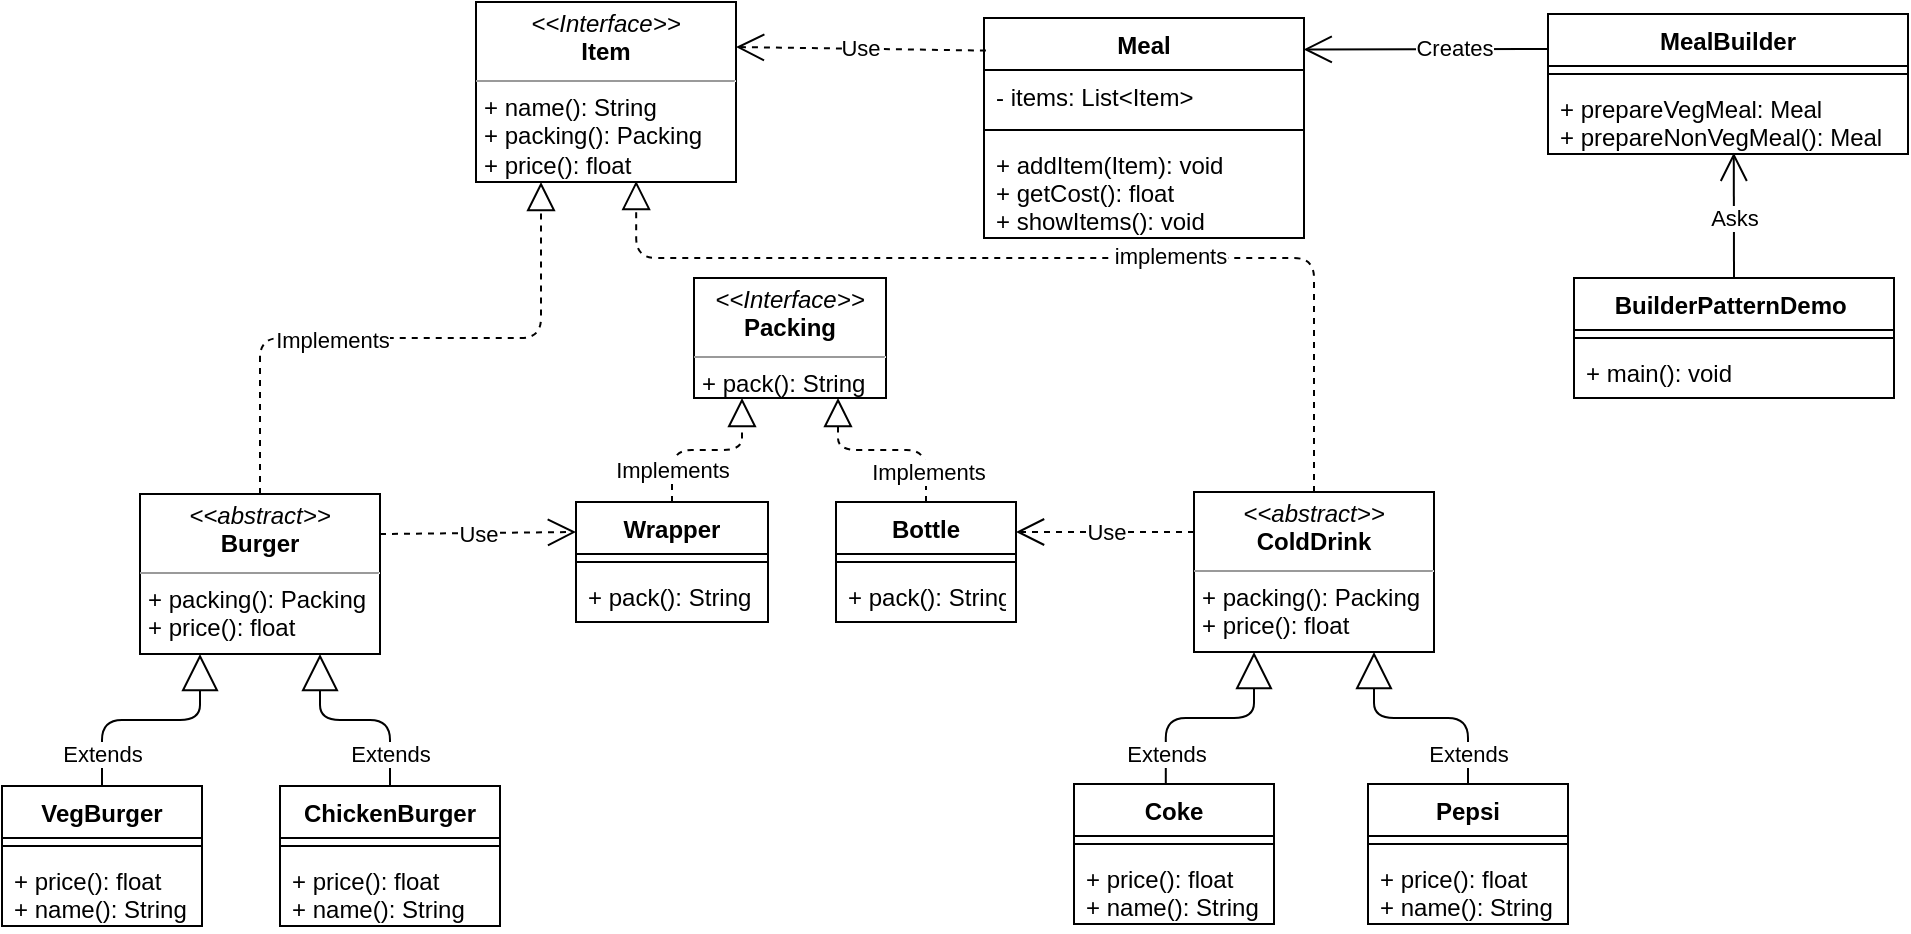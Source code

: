 <mxfile version="14.5.1" type="device"><diagram id="C5RBs43oDa-KdzZeNtuy" name="Page-1"><mxGraphModel dx="1777" dy="538" grid="1" gridSize="10" guides="1" tooltips="1" connect="1" arrows="1" fold="1" page="1" pageScale="1" pageWidth="827" pageHeight="1169" math="0" shadow="0"><root><mxCell id="WIyWlLk6GJQsqaUBKTNV-0"/><mxCell id="WIyWlLk6GJQsqaUBKTNV-1" parent="WIyWlLk6GJQsqaUBKTNV-0"/><mxCell id="LAu1kJSAeW-GvgstIW_Q-1" value="BuilderPatternDemo " style="swimlane;fontStyle=1;align=center;verticalAlign=top;childLayout=stackLayout;horizontal=1;startSize=26;horizontalStack=0;resizeParent=1;resizeParentMax=0;resizeLast=0;collapsible=1;marginBottom=0;" parent="WIyWlLk6GJQsqaUBKTNV-1" vertex="1"><mxGeometry x="629" y="330" width="160" height="60" as="geometry"><mxRectangle x="320" y="220" width="170" height="26" as="alternateBounds"/></mxGeometry></mxCell><mxCell id="LAu1kJSAeW-GvgstIW_Q-3" value="" style="line;strokeWidth=1;fillColor=none;align=left;verticalAlign=middle;spacingTop=-1;spacingLeft=3;spacingRight=3;rotatable=0;labelPosition=right;points=[];portConstraint=eastwest;" parent="LAu1kJSAeW-GvgstIW_Q-1" vertex="1"><mxGeometry y="26" width="160" height="8" as="geometry"/></mxCell><mxCell id="LAu1kJSAeW-GvgstIW_Q-4" value="+ main(): void" style="text;strokeColor=none;fillColor=none;align=left;verticalAlign=top;spacingLeft=4;spacingRight=4;overflow=hidden;rotatable=0;points=[[0,0.5],[1,0.5]];portConstraint=eastwest;" parent="LAu1kJSAeW-GvgstIW_Q-1" vertex="1"><mxGeometry y="34" width="160" height="26" as="geometry"/></mxCell><mxCell id="JdKi3Brc7fyZso6sESo0-0" value="&lt;p style=&quot;margin: 0px ; margin-top: 4px ; text-align: center&quot;&gt;&lt;i&gt;&amp;lt;&amp;lt;Interface&amp;gt;&amp;gt;&lt;/i&gt;&lt;br&gt;&lt;b&gt;Item&lt;/b&gt;&lt;/p&gt;&lt;hr size=&quot;1&quot;&gt;&lt;p style=&quot;margin: 0px ; margin-left: 4px&quot;&gt;+ name(): String&lt;br&gt;+ packing(): Packing&lt;/p&gt;&lt;p style=&quot;margin: 0px ; margin-left: 4px&quot;&gt;+ price(): float&lt;/p&gt;" style="verticalAlign=top;align=left;overflow=fill;fontSize=12;fontFamily=Helvetica;html=1;" vertex="1" parent="WIyWlLk6GJQsqaUBKTNV-1"><mxGeometry x="80" y="192" width="130" height="90" as="geometry"/></mxCell><mxCell id="JdKi3Brc7fyZso6sESo0-1" value="&lt;p style=&quot;margin: 0px ; margin-top: 4px ; text-align: center&quot;&gt;&lt;i&gt;&amp;lt;&amp;lt;Interface&amp;gt;&amp;gt;&lt;/i&gt;&lt;br&gt;&lt;b&gt;Packing&lt;/b&gt;&lt;/p&gt;&lt;hr size=&quot;1&quot;&gt;&lt;p style=&quot;margin: 0px ; margin-left: 4px&quot;&gt;+ pack(): String&lt;/p&gt;" style="verticalAlign=top;align=left;overflow=fill;fontSize=12;fontFamily=Helvetica;html=1;" vertex="1" parent="WIyWlLk6GJQsqaUBKTNV-1"><mxGeometry x="189" y="330" width="96" height="60" as="geometry"/></mxCell><mxCell id="JdKi3Brc7fyZso6sESo0-2" value="Wrapper" style="swimlane;fontStyle=1;align=center;verticalAlign=top;childLayout=stackLayout;horizontal=1;startSize=26;horizontalStack=0;resizeParent=1;resizeParentMax=0;resizeLast=0;collapsible=1;marginBottom=0;" vertex="1" parent="WIyWlLk6GJQsqaUBKTNV-1"><mxGeometry x="130" y="442" width="96" height="60" as="geometry"/></mxCell><mxCell id="JdKi3Brc7fyZso6sESo0-4" value="" style="line;strokeWidth=1;fillColor=none;align=left;verticalAlign=middle;spacingTop=-1;spacingLeft=3;spacingRight=3;rotatable=0;labelPosition=right;points=[];portConstraint=eastwest;" vertex="1" parent="JdKi3Brc7fyZso6sESo0-2"><mxGeometry y="26" width="96" height="8" as="geometry"/></mxCell><mxCell id="JdKi3Brc7fyZso6sESo0-5" value="+ pack(): String" style="text;strokeColor=none;fillColor=none;align=left;verticalAlign=top;spacingLeft=4;spacingRight=4;overflow=hidden;rotatable=0;points=[[0,0.5],[1,0.5]];portConstraint=eastwest;" vertex="1" parent="JdKi3Brc7fyZso6sESo0-2"><mxGeometry y="34" width="96" height="26" as="geometry"/></mxCell><mxCell id="JdKi3Brc7fyZso6sESo0-6" value="Bottle" style="swimlane;fontStyle=1;align=center;verticalAlign=top;childLayout=stackLayout;horizontal=1;startSize=26;horizontalStack=0;resizeParent=1;resizeParentMax=0;resizeLast=0;collapsible=1;marginBottom=0;" vertex="1" parent="WIyWlLk6GJQsqaUBKTNV-1"><mxGeometry x="260" y="442" width="90" height="60" as="geometry"/></mxCell><mxCell id="JdKi3Brc7fyZso6sESo0-7" value="" style="line;strokeWidth=1;fillColor=none;align=left;verticalAlign=middle;spacingTop=-1;spacingLeft=3;spacingRight=3;rotatable=0;labelPosition=right;points=[];portConstraint=eastwest;" vertex="1" parent="JdKi3Brc7fyZso6sESo0-6"><mxGeometry y="26" width="90" height="8" as="geometry"/></mxCell><mxCell id="JdKi3Brc7fyZso6sESo0-8" value="+ pack(): String" style="text;strokeColor=none;fillColor=none;align=left;verticalAlign=top;spacingLeft=4;spacingRight=4;overflow=hidden;rotatable=0;points=[[0,0.5],[1,0.5]];portConstraint=eastwest;" vertex="1" parent="JdKi3Brc7fyZso6sESo0-6"><mxGeometry y="34" width="90" height="26" as="geometry"/></mxCell><mxCell id="JdKi3Brc7fyZso6sESo0-9" value="" style="endArrow=block;dashed=1;endFill=0;endSize=12;html=1;entryX=0.25;entryY=1;entryDx=0;entryDy=0;exitX=0.5;exitY=0;exitDx=0;exitDy=0;edgeStyle=orthogonalEdgeStyle;" edge="1" parent="WIyWlLk6GJQsqaUBKTNV-1" source="JdKi3Brc7fyZso6sESo0-2" target="JdKi3Brc7fyZso6sESo0-1"><mxGeometry width="160" relative="1" as="geometry"><mxPoint x="59" y="500" as="sourcePoint"/><mxPoint x="219" y="500" as="targetPoint"/></mxGeometry></mxCell><mxCell id="JdKi3Brc7fyZso6sESo0-11" value="Implements" style="edgeLabel;html=1;align=center;verticalAlign=middle;resizable=0;points=[];" vertex="1" connectable="0" parent="JdKi3Brc7fyZso6sESo0-9"><mxGeometry x="-0.15" y="-1" relative="1" as="geometry"><mxPoint x="-11.17" y="9" as="offset"/></mxGeometry></mxCell><mxCell id="JdKi3Brc7fyZso6sESo0-10" value="" style="endArrow=block;dashed=1;endFill=0;endSize=12;html=1;entryX=0.75;entryY=1;entryDx=0;entryDy=0;exitX=0.5;exitY=0;exitDx=0;exitDy=0;edgeStyle=orthogonalEdgeStyle;" edge="1" parent="WIyWlLk6GJQsqaUBKTNV-1" source="JdKi3Brc7fyZso6sESo0-6" target="JdKi3Brc7fyZso6sESo0-1"><mxGeometry width="160" relative="1" as="geometry"><mxPoint x="59" y="500" as="sourcePoint"/><mxPoint x="219" y="500" as="targetPoint"/></mxGeometry></mxCell><mxCell id="JdKi3Brc7fyZso6sESo0-12" value="Implements" style="edgeLabel;html=1;align=center;verticalAlign=middle;resizable=0;points=[];" vertex="1" connectable="0" parent="JdKi3Brc7fyZso6sESo0-10"><mxGeometry x="-0.351" relative="1" as="geometry"><mxPoint x="6" y="11" as="offset"/></mxGeometry></mxCell><mxCell id="JdKi3Brc7fyZso6sESo0-13" value="&lt;p style=&quot;margin: 0px ; margin-top: 4px ; text-align: center&quot;&gt;&lt;i&gt;&amp;lt;&amp;lt;abstract&amp;gt;&amp;gt;&lt;/i&gt;&lt;br&gt;&lt;b&gt;Burger&lt;/b&gt;&lt;/p&gt;&lt;hr size=&quot;1&quot;&gt;&lt;p style=&quot;margin: 0px ; margin-left: 4px&quot;&gt;+ packing(): Packing&lt;br&gt;+ price(): float&lt;/p&gt;" style="verticalAlign=top;align=left;overflow=fill;fontSize=12;fontFamily=Helvetica;html=1;" vertex="1" parent="WIyWlLk6GJQsqaUBKTNV-1"><mxGeometry x="-88" y="438" width="120" height="80" as="geometry"/></mxCell><mxCell id="JdKi3Brc7fyZso6sESo0-15" value="" style="endArrow=block;dashed=1;endFill=0;endSize=12;html=1;entryX=0.25;entryY=1;entryDx=0;entryDy=0;exitX=0.5;exitY=0;exitDx=0;exitDy=0;edgeStyle=orthogonalEdgeStyle;" edge="1" parent="WIyWlLk6GJQsqaUBKTNV-1" source="JdKi3Brc7fyZso6sESo0-13" target="JdKi3Brc7fyZso6sESo0-0"><mxGeometry width="160" relative="1" as="geometry"><mxPoint x="132" y="370" as="sourcePoint"/><mxPoint x="24.5" y="290" as="targetPoint"/></mxGeometry></mxCell><mxCell id="JdKi3Brc7fyZso6sESo0-16" value="Implements" style="edgeLabel;html=1;align=center;verticalAlign=middle;resizable=0;points=[];" vertex="1" connectable="0" parent="JdKi3Brc7fyZso6sESo0-15"><mxGeometry x="-0.234" y="-1" relative="1" as="geometry"><mxPoint as="offset"/></mxGeometry></mxCell><mxCell id="JdKi3Brc7fyZso6sESo0-17" value="&lt;p style=&quot;margin: 0px ; margin-top: 4px ; text-align: center&quot;&gt;&lt;i&gt;&amp;lt;&amp;lt;abstract&amp;gt;&amp;gt;&lt;/i&gt;&lt;br&gt;&lt;b&gt;ColdDrink&lt;/b&gt;&lt;/p&gt;&lt;hr size=&quot;1&quot;&gt;&lt;p style=&quot;margin: 0px ; margin-left: 4px&quot;&gt;+ packing(): Packing&lt;br&gt;+ price(): float&lt;/p&gt;" style="verticalAlign=top;align=left;overflow=fill;fontSize=12;fontFamily=Helvetica;html=1;" vertex="1" parent="WIyWlLk6GJQsqaUBKTNV-1"><mxGeometry x="439" y="437" width="120" height="80" as="geometry"/></mxCell><mxCell id="JdKi3Brc7fyZso6sESo0-18" value="" style="endArrow=block;dashed=1;endFill=0;endSize=12;html=1;exitX=0.5;exitY=0;exitDx=0;exitDy=0;edgeStyle=orthogonalEdgeStyle;entryX=0.616;entryY=0.994;entryDx=0;entryDy=0;entryPerimeter=0;" edge="1" parent="WIyWlLk6GJQsqaUBKTNV-1" source="JdKi3Brc7fyZso6sESo0-17" target="JdKi3Brc7fyZso6sESo0-0"><mxGeometry width="160" relative="1" as="geometry"><mxPoint x="160.0" y="340" as="sourcePoint"/><mxPoint x="160" y="290" as="targetPoint"/><Array as="points"><mxPoint x="499" y="320"/><mxPoint x="160" y="320"/></Array></mxGeometry></mxCell><mxCell id="JdKi3Brc7fyZso6sESo0-19" value="implements" style="edgeLabel;html=1;align=center;verticalAlign=middle;resizable=0;points=[];" vertex="1" connectable="0" parent="JdKi3Brc7fyZso6sESo0-18"><mxGeometry x="-0.234" y="-1" relative="1" as="geometry"><mxPoint as="offset"/></mxGeometry></mxCell><mxCell id="JdKi3Brc7fyZso6sESo0-20" value="VegBurger" style="swimlane;fontStyle=1;align=center;verticalAlign=top;childLayout=stackLayout;horizontal=1;startSize=26;horizontalStack=0;resizeParent=1;resizeParentMax=0;resizeLast=0;collapsible=1;marginBottom=0;" vertex="1" parent="WIyWlLk6GJQsqaUBKTNV-1"><mxGeometry x="-157" y="584" width="100" height="70" as="geometry"/></mxCell><mxCell id="JdKi3Brc7fyZso6sESo0-22" value="" style="line;strokeWidth=1;fillColor=none;align=left;verticalAlign=middle;spacingTop=-1;spacingLeft=3;spacingRight=3;rotatable=0;labelPosition=right;points=[];portConstraint=eastwest;" vertex="1" parent="JdKi3Brc7fyZso6sESo0-20"><mxGeometry y="26" width="100" height="8" as="geometry"/></mxCell><mxCell id="JdKi3Brc7fyZso6sESo0-23" value="+ price(): float&#10;+ name(): String" style="text;strokeColor=none;fillColor=none;align=left;verticalAlign=top;spacingLeft=4;spacingRight=4;overflow=hidden;rotatable=0;points=[[0,0.5],[1,0.5]];portConstraint=eastwest;" vertex="1" parent="JdKi3Brc7fyZso6sESo0-20"><mxGeometry y="34" width="100" height="36" as="geometry"/></mxCell><mxCell id="JdKi3Brc7fyZso6sESo0-24" value="ChickenBurger" style="swimlane;fontStyle=1;align=center;verticalAlign=top;childLayout=stackLayout;horizontal=1;startSize=26;horizontalStack=0;resizeParent=1;resizeParentMax=0;resizeLast=0;collapsible=1;marginBottom=0;" vertex="1" parent="WIyWlLk6GJQsqaUBKTNV-1"><mxGeometry x="-18" y="584" width="110" height="70" as="geometry"/></mxCell><mxCell id="JdKi3Brc7fyZso6sESo0-25" value="" style="line;strokeWidth=1;fillColor=none;align=left;verticalAlign=middle;spacingTop=-1;spacingLeft=3;spacingRight=3;rotatable=0;labelPosition=right;points=[];portConstraint=eastwest;" vertex="1" parent="JdKi3Brc7fyZso6sESo0-24"><mxGeometry y="26" width="110" height="8" as="geometry"/></mxCell><mxCell id="JdKi3Brc7fyZso6sESo0-26" value="+ price(): float&#10;+ name(): String" style="text;strokeColor=none;fillColor=none;align=left;verticalAlign=top;spacingLeft=4;spacingRight=4;overflow=hidden;rotatable=0;points=[[0,0.5],[1,0.5]];portConstraint=eastwest;" vertex="1" parent="JdKi3Brc7fyZso6sESo0-24"><mxGeometry y="34" width="110" height="36" as="geometry"/></mxCell><mxCell id="JdKi3Brc7fyZso6sESo0-27" value="Extends" style="endArrow=block;endSize=16;endFill=0;html=1;entryX=0.25;entryY=1;entryDx=0;entryDy=0;exitX=0.5;exitY=0;exitDx=0;exitDy=0;edgeStyle=orthogonalEdgeStyle;" edge="1" parent="WIyWlLk6GJQsqaUBKTNV-1" source="JdKi3Brc7fyZso6sESo0-20" target="JdKi3Brc7fyZso6sESo0-13"><mxGeometry x="-0.722" width="160" relative="1" as="geometry"><mxPoint x="-198" y="548" as="sourcePoint"/><mxPoint x="-38" y="548" as="targetPoint"/><mxPoint as="offset"/></mxGeometry></mxCell><mxCell id="JdKi3Brc7fyZso6sESo0-28" value="Extends" style="endArrow=block;endSize=16;endFill=0;html=1;entryX=0.75;entryY=1;entryDx=0;entryDy=0;exitX=0.5;exitY=0;exitDx=0;exitDy=0;edgeStyle=orthogonalEdgeStyle;" edge="1" parent="WIyWlLk6GJQsqaUBKTNV-1" source="JdKi3Brc7fyZso6sESo0-24" target="JdKi3Brc7fyZso6sESo0-13"><mxGeometry x="-0.683" width="160" relative="1" as="geometry"><mxPoint x="-8" y="548" as="sourcePoint"/><mxPoint x="152" y="548" as="targetPoint"/><mxPoint as="offset"/></mxGeometry></mxCell><mxCell id="JdKi3Brc7fyZso6sESo0-29" value="Coke" style="swimlane;fontStyle=1;align=center;verticalAlign=top;childLayout=stackLayout;horizontal=1;startSize=26;horizontalStack=0;resizeParent=1;resizeParentMax=0;resizeLast=0;collapsible=1;marginBottom=0;" vertex="1" parent="WIyWlLk6GJQsqaUBKTNV-1"><mxGeometry x="379" y="583" width="100" height="70" as="geometry"/></mxCell><mxCell id="JdKi3Brc7fyZso6sESo0-30" value="" style="line;strokeWidth=1;fillColor=none;align=left;verticalAlign=middle;spacingTop=-1;spacingLeft=3;spacingRight=3;rotatable=0;labelPosition=right;points=[];portConstraint=eastwest;" vertex="1" parent="JdKi3Brc7fyZso6sESo0-29"><mxGeometry y="26" width="100" height="8" as="geometry"/></mxCell><mxCell id="JdKi3Brc7fyZso6sESo0-31" value="+ price(): float&#10;+ name(): String" style="text;strokeColor=none;fillColor=none;align=left;verticalAlign=top;spacingLeft=4;spacingRight=4;overflow=hidden;rotatable=0;points=[[0,0.5],[1,0.5]];portConstraint=eastwest;" vertex="1" parent="JdKi3Brc7fyZso6sESo0-29"><mxGeometry y="34" width="100" height="36" as="geometry"/></mxCell><mxCell id="JdKi3Brc7fyZso6sESo0-32" value="Extends" style="endArrow=block;endSize=16;endFill=0;html=1;entryX=0.25;entryY=1;entryDx=0;entryDy=0;exitX=0.459;exitY=0.008;exitDx=0;exitDy=0;edgeStyle=orthogonalEdgeStyle;exitPerimeter=0;" edge="1" parent="WIyWlLk6GJQsqaUBKTNV-1" source="JdKi3Brc7fyZso6sESo0-29" target="JdKi3Brc7fyZso6sESo0-17"><mxGeometry x="-0.722" width="160" relative="1" as="geometry"><mxPoint x="439" y="573" as="sourcePoint"/><mxPoint x="488" y="507" as="targetPoint"/><mxPoint as="offset"/></mxGeometry></mxCell><mxCell id="JdKi3Brc7fyZso6sESo0-33" value="Pepsi" style="swimlane;fontStyle=1;align=center;verticalAlign=top;childLayout=stackLayout;horizontal=1;startSize=26;horizontalStack=0;resizeParent=1;resizeParentMax=0;resizeLast=0;collapsible=1;marginBottom=0;" vertex="1" parent="WIyWlLk6GJQsqaUBKTNV-1"><mxGeometry x="526" y="583" width="100" height="70" as="geometry"/></mxCell><mxCell id="JdKi3Brc7fyZso6sESo0-34" value="" style="line;strokeWidth=1;fillColor=none;align=left;verticalAlign=middle;spacingTop=-1;spacingLeft=3;spacingRight=3;rotatable=0;labelPosition=right;points=[];portConstraint=eastwest;" vertex="1" parent="JdKi3Brc7fyZso6sESo0-33"><mxGeometry y="26" width="100" height="8" as="geometry"/></mxCell><mxCell id="JdKi3Brc7fyZso6sESo0-35" value="+ price(): float&#10;+ name(): String" style="text;strokeColor=none;fillColor=none;align=left;verticalAlign=top;spacingLeft=4;spacingRight=4;overflow=hidden;rotatable=0;points=[[0,0.5],[1,0.5]];portConstraint=eastwest;" vertex="1" parent="JdKi3Brc7fyZso6sESo0-33"><mxGeometry y="34" width="100" height="36" as="geometry"/></mxCell><mxCell id="JdKi3Brc7fyZso6sESo0-36" value="Extends" style="endArrow=block;endSize=16;endFill=0;html=1;entryX=0.75;entryY=1;entryDx=0;entryDy=0;exitX=0.5;exitY=0;exitDx=0;exitDy=0;edgeStyle=orthogonalEdgeStyle;" edge="1" parent="WIyWlLk6GJQsqaUBKTNV-1" source="JdKi3Brc7fyZso6sESo0-33" target="JdKi3Brc7fyZso6sESo0-17"><mxGeometry x="-0.722" width="160" relative="1" as="geometry"><mxPoint x="434.9" y="593.56" as="sourcePoint"/><mxPoint x="479" y="527" as="targetPoint"/><mxPoint as="offset"/></mxGeometry></mxCell><mxCell id="JdKi3Brc7fyZso6sESo0-37" value="Meal" style="swimlane;fontStyle=1;align=center;verticalAlign=top;childLayout=stackLayout;horizontal=1;startSize=26;horizontalStack=0;resizeParent=1;resizeParentMax=0;resizeLast=0;collapsible=1;marginBottom=0;" vertex="1" parent="WIyWlLk6GJQsqaUBKTNV-1"><mxGeometry x="334" y="200" width="160" height="110" as="geometry"/></mxCell><mxCell id="JdKi3Brc7fyZso6sESo0-38" value="- items: List&lt;Item&gt;" style="text;strokeColor=none;fillColor=none;align=left;verticalAlign=top;spacingLeft=4;spacingRight=4;overflow=hidden;rotatable=0;points=[[0,0.5],[1,0.5]];portConstraint=eastwest;" vertex="1" parent="JdKi3Brc7fyZso6sESo0-37"><mxGeometry y="26" width="160" height="26" as="geometry"/></mxCell><mxCell id="JdKi3Brc7fyZso6sESo0-39" value="" style="line;strokeWidth=1;fillColor=none;align=left;verticalAlign=middle;spacingTop=-1;spacingLeft=3;spacingRight=3;rotatable=0;labelPosition=right;points=[];portConstraint=eastwest;" vertex="1" parent="JdKi3Brc7fyZso6sESo0-37"><mxGeometry y="52" width="160" height="8" as="geometry"/></mxCell><mxCell id="JdKi3Brc7fyZso6sESo0-40" value="+ addItem(Item): void&#10;+ getCost(): float&#10;+ showItems(): void" style="text;strokeColor=none;fillColor=none;align=left;verticalAlign=top;spacingLeft=4;spacingRight=4;overflow=hidden;rotatable=0;points=[[0,0.5],[1,0.5]];portConstraint=eastwest;" vertex="1" parent="JdKi3Brc7fyZso6sESo0-37"><mxGeometry y="60" width="160" height="50" as="geometry"/></mxCell><mxCell id="JdKi3Brc7fyZso6sESo0-41" value="MealBuilder" style="swimlane;fontStyle=1;align=center;verticalAlign=top;childLayout=stackLayout;horizontal=1;startSize=26;horizontalStack=0;resizeParent=1;resizeParentMax=0;resizeLast=0;collapsible=1;marginBottom=0;" vertex="1" parent="WIyWlLk6GJQsqaUBKTNV-1"><mxGeometry x="616" y="198" width="180" height="70" as="geometry"/></mxCell><mxCell id="JdKi3Brc7fyZso6sESo0-43" value="" style="line;strokeWidth=1;fillColor=none;align=left;verticalAlign=middle;spacingTop=-1;spacingLeft=3;spacingRight=3;rotatable=0;labelPosition=right;points=[];portConstraint=eastwest;" vertex="1" parent="JdKi3Brc7fyZso6sESo0-41"><mxGeometry y="26" width="180" height="8" as="geometry"/></mxCell><mxCell id="JdKi3Brc7fyZso6sESo0-44" value="+ prepareVegMeal: Meal&#10;+ prepareNonVegMeal(): Meal" style="text;strokeColor=none;fillColor=none;align=left;verticalAlign=top;spacingLeft=4;spacingRight=4;overflow=hidden;rotatable=0;points=[[0,0.5],[1,0.5]];portConstraint=eastwest;" vertex="1" parent="JdKi3Brc7fyZso6sESo0-41"><mxGeometry y="34" width="180" height="36" as="geometry"/></mxCell><mxCell id="JdKi3Brc7fyZso6sESo0-45" value="Use" style="endArrow=open;endSize=12;dashed=1;html=1;exitX=1;exitY=0.25;exitDx=0;exitDy=0;entryX=0;entryY=0.25;entryDx=0;entryDy=0;" edge="1" parent="WIyWlLk6GJQsqaUBKTNV-1" source="JdKi3Brc7fyZso6sESo0-13" target="JdKi3Brc7fyZso6sESo0-2"><mxGeometry width="160" relative="1" as="geometry"><mxPoint x="30" y="476" as="sourcePoint"/><mxPoint x="190" y="476" as="targetPoint"/></mxGeometry></mxCell><mxCell id="JdKi3Brc7fyZso6sESo0-46" value="Use" style="endArrow=open;endSize=12;dashed=1;html=1;entryX=1;entryY=0.25;entryDx=0;entryDy=0;exitX=0;exitY=0.25;exitDx=0;exitDy=0;" edge="1" parent="WIyWlLk6GJQsqaUBKTNV-1" source="JdKi3Brc7fyZso6sESo0-17" target="JdKi3Brc7fyZso6sESo0-6"><mxGeometry width="160" relative="1" as="geometry"><mxPoint x="120" y="480" as="sourcePoint"/><mxPoint x="280" y="480" as="targetPoint"/></mxGeometry></mxCell><mxCell id="JdKi3Brc7fyZso6sESo0-47" value="Use" style="endArrow=open;endSize=12;dashed=1;html=1;entryX=1;entryY=0.25;entryDx=0;entryDy=0;exitX=0.006;exitY=0.148;exitDx=0;exitDy=0;exitPerimeter=0;" edge="1" parent="WIyWlLk6GJQsqaUBKTNV-1" source="JdKi3Brc7fyZso6sESo0-37" target="JdKi3Brc7fyZso6sESo0-0"><mxGeometry width="160" relative="1" as="geometry"><mxPoint x="450" y="310" as="sourcePoint"/><mxPoint x="610" y="310" as="targetPoint"/></mxGeometry></mxCell><mxCell id="JdKi3Brc7fyZso6sESo0-48" value="" style="endArrow=open;endFill=1;endSize=12;html=1;entryX=0.999;entryY=0.143;entryDx=0;entryDy=0;entryPerimeter=0;exitX=0;exitY=0.25;exitDx=0;exitDy=0;" edge="1" parent="WIyWlLk6GJQsqaUBKTNV-1" source="JdKi3Brc7fyZso6sESo0-41" target="JdKi3Brc7fyZso6sESo0-37"><mxGeometry width="160" relative="1" as="geometry"><mxPoint x="450" y="420" as="sourcePoint"/><mxPoint x="610" y="420" as="targetPoint"/></mxGeometry></mxCell><mxCell id="JdKi3Brc7fyZso6sESo0-49" value="Creates" style="edgeLabel;html=1;align=center;verticalAlign=middle;resizable=0;points=[];" vertex="1" connectable="0" parent="JdKi3Brc7fyZso6sESo0-48"><mxGeometry x="-0.234" y="-1" relative="1" as="geometry"><mxPoint as="offset"/></mxGeometry></mxCell><mxCell id="JdKi3Brc7fyZso6sESo0-50" value="" style="endArrow=open;endFill=1;endSize=12;html=1;entryX=0.516;entryY=0.983;entryDx=0;entryDy=0;entryPerimeter=0;exitX=0.5;exitY=0;exitDx=0;exitDy=0;" edge="1" parent="WIyWlLk6GJQsqaUBKTNV-1" source="LAu1kJSAeW-GvgstIW_Q-1" target="JdKi3Brc7fyZso6sESo0-44"><mxGeometry width="160" relative="1" as="geometry"><mxPoint x="550" y="290" as="sourcePoint"/><mxPoint x="710" y="290" as="targetPoint"/></mxGeometry></mxCell><mxCell id="JdKi3Brc7fyZso6sESo0-51" value="Asks" style="edgeLabel;html=1;align=center;verticalAlign=middle;resizable=0;points=[];" vertex="1" connectable="0" parent="JdKi3Brc7fyZso6sESo0-50"><mxGeometry x="0.333" y="1" relative="1" as="geometry"><mxPoint x="1.08" y="11.66" as="offset"/></mxGeometry></mxCell></root></mxGraphModel></diagram></mxfile>